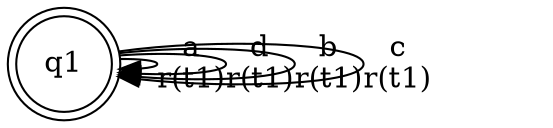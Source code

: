 digraph "tests_1/test124/solution501/solution" {
	q1[label=q1 shape=doublecircle]
	q1 -> q1[label="a\nr(t1)\n"]
	q1 -> q1[label="d\nr(t1)\n"]
	q1 -> q1[label="b\nr(t1)\n"]
	q1 -> q1[label="c\nr(t1)\n"]
}

